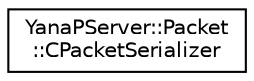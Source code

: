 digraph "クラス階層図"
{
  edge [fontname="Helvetica",fontsize="10",labelfontname="Helvetica",labelfontsize="10"];
  node [fontname="Helvetica",fontsize="10",shape=record];
  rankdir="LR";
  Node0 [label="YanaPServer::Packet\l::CPacketSerializer",height=0.2,width=0.4,color="black", fillcolor="white", style="filled",URL="$class_yana_p_server_1_1_packet_1_1_c_packet_serializer.html",tooltip="パケットシリアライズクラス "];
}
